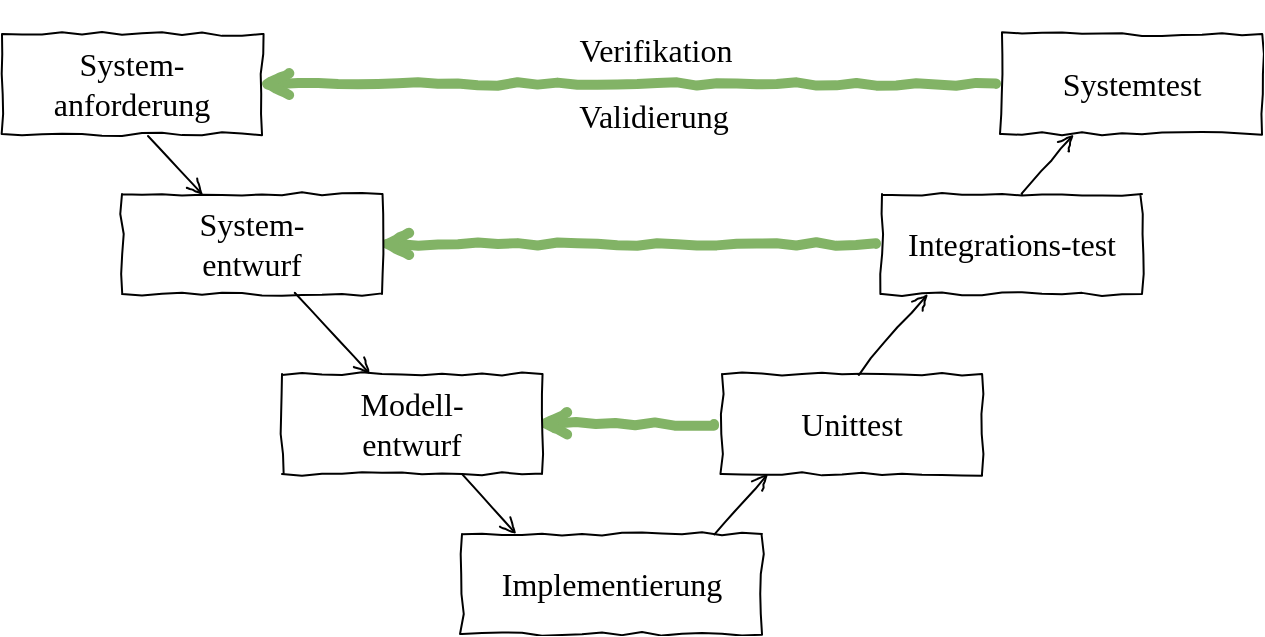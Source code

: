 <mxfile version="20.2.3" type="device"><diagram id="cjGIW30A8Q24WdzxtEmB" name="Seite-1"><mxGraphModel dx="1221" dy="766" grid="1" gridSize="10" guides="1" tooltips="1" connect="1" arrows="1" fold="1" page="1" pageScale="1" pageWidth="827" pageHeight="1169" math="0" shadow="0"><root><mxCell id="0"/><mxCell id="1" parent="0"/><mxCell id="36g0opAGQo4qvJ_gPdiu-25" value="" style="endArrow=open;html=1;rounded=0;fontFamily=Comic Sans MS;comic=1;endFill=0;fontSize=16;fillColor=#d5e8d4;strokeColor=#82b366;strokeWidth=5;exitX=0;exitY=0.5;exitDx=0;exitDy=0;" edge="1" parent="1"><mxGeometry width="50" height="50" relative="1" as="geometry"><mxPoint x="456" y="315" as="sourcePoint"/><mxPoint x="366.0" y="314.66" as="targetPoint"/></mxGeometry></mxCell><mxCell id="36g0opAGQo4qvJ_gPdiu-24" value="" style="endArrow=open;html=1;rounded=0;fontFamily=Comic Sans MS;comic=1;endFill=0;fontSize=16;fillColor=#d5e8d4;strokeColor=#82b366;strokeWidth=5;" edge="1" parent="1"><mxGeometry width="50" height="50" relative="1" as="geometry"><mxPoint x="537" y="225" as="sourcePoint"/><mxPoint x="287" y="225" as="targetPoint"/></mxGeometry></mxCell><mxCell id="36g0opAGQo4qvJ_gPdiu-19" value="" style="endArrow=open;html=1;rounded=0;fontFamily=Comic Sans MS;comic=1;endFill=0;fontSize=16;entryX=1;entryY=0.5;entryDx=0;entryDy=0;fillColor=#d5e8d4;strokeColor=#82b366;strokeWidth=5;" edge="1" parent="1"><mxGeometry width="50" height="50" relative="1" as="geometry"><mxPoint x="597" y="145" as="sourcePoint"/><mxPoint x="227.0" y="145" as="targetPoint"/></mxGeometry></mxCell><mxCell id="36g0opAGQo4qvJ_gPdiu-2" value="&lt;font face=&quot;Comic Sans MS&quot; style=&quot;font-size: 16px;&quot;&gt;System-anforderung&lt;/font&gt;" style="rounded=0;whiteSpace=wrap;html=1;comic=1;fontSize=16;" vertex="1" parent="1"><mxGeometry x="100" y="120" width="130" height="50" as="geometry"/></mxCell><mxCell id="36g0opAGQo4qvJ_gPdiu-3" value="&lt;font face=&quot;Comic Sans MS&quot; style=&quot;font-size: 16px;&quot;&gt;System-&lt;br&gt;entwurf&lt;/font&gt;" style="rounded=0;whiteSpace=wrap;html=1;comic=1;fontSize=16;" vertex="1" parent="1"><mxGeometry x="160" y="200" width="130" height="50" as="geometry"/></mxCell><mxCell id="36g0opAGQo4qvJ_gPdiu-4" value="&lt;font face=&quot;Comic Sans MS&quot; style=&quot;font-size: 16px;&quot;&gt;Modell-&lt;br&gt;entwurf&lt;/font&gt;" style="rounded=0;whiteSpace=wrap;html=1;comic=1;fontSize=16;" vertex="1" parent="1"><mxGeometry x="240" y="290" width="130" height="50" as="geometry"/></mxCell><mxCell id="36g0opAGQo4qvJ_gPdiu-5" value="&lt;font face=&quot;Comic Sans MS&quot; style=&quot;font-size: 16px;&quot;&gt;Implementierung&lt;/font&gt;" style="rounded=0;whiteSpace=wrap;html=1;comic=1;fontSize=16;" vertex="1" parent="1"><mxGeometry x="330" y="370" width="150" height="50" as="geometry"/></mxCell><mxCell id="36g0opAGQo4qvJ_gPdiu-6" value="&lt;font face=&quot;Comic Sans MS&quot; style=&quot;font-size: 16px;&quot;&gt;Unittest&lt;/font&gt;" style="rounded=0;whiteSpace=wrap;html=1;comic=1;fontSize=16;" vertex="1" parent="1"><mxGeometry x="460" y="290" width="130" height="50" as="geometry"/></mxCell><mxCell id="36g0opAGQo4qvJ_gPdiu-7" value="&lt;font face=&quot;Comic Sans MS&quot; style=&quot;font-size: 16px;&quot;&gt;Integrations-test&lt;/font&gt;" style="rounded=0;whiteSpace=wrap;html=1;comic=1;fontSize=16;" vertex="1" parent="1"><mxGeometry x="540" y="200" width="130" height="50" as="geometry"/></mxCell><mxCell id="36g0opAGQo4qvJ_gPdiu-8" value="&lt;font face=&quot;Comic Sans MS&quot; style=&quot;font-size: 16px;&quot;&gt;Systemtest&lt;/font&gt;" style="rounded=0;whiteSpace=wrap;html=1;comic=1;fontSize=16;" vertex="1" parent="1"><mxGeometry x="600" y="120" width="130" height="50" as="geometry"/></mxCell><mxCell id="36g0opAGQo4qvJ_gPdiu-9" value="" style="endArrow=open;html=1;rounded=0;fontFamily=Comic Sans MS;comic=1;endFill=0;entryX=0.312;entryY=0.011;entryDx=0;entryDy=0;fontSize=16;entryPerimeter=0;" edge="1" parent="1" target="36g0opAGQo4qvJ_gPdiu-3"><mxGeometry width="50" height="50" relative="1" as="geometry"><mxPoint x="173" y="171" as="sourcePoint"/><mxPoint x="230" y="200" as="targetPoint"/></mxGeometry></mxCell><mxCell id="36g0opAGQo4qvJ_gPdiu-14" value="" style="endArrow=open;html=1;rounded=0;fontFamily=Comic Sans MS;comic=1;endFill=0;fontSize=16;" edge="1" parent="1"><mxGeometry width="50" height="50" relative="1" as="geometry"><mxPoint x="247" y="250" as="sourcePoint"/><mxPoint x="284" y="290" as="targetPoint"/></mxGeometry></mxCell><mxCell id="36g0opAGQo4qvJ_gPdiu-15" value="" style="endArrow=open;html=1;rounded=0;fontFamily=Comic Sans MS;comic=1;endFill=0;fontSize=16;" edge="1" parent="1"><mxGeometry width="50" height="50" relative="1" as="geometry"><mxPoint x="330" y="340" as="sourcePoint"/><mxPoint x="357" y="370" as="targetPoint"/></mxGeometry></mxCell><mxCell id="36g0opAGQo4qvJ_gPdiu-16" value="" style="endArrow=open;html=1;rounded=0;fontFamily=Comic Sans MS;comic=1;endFill=0;fontSize=16;" edge="1" parent="1"><mxGeometry width="50" height="50" relative="1" as="geometry"><mxPoint x="456" y="370" as="sourcePoint"/><mxPoint x="483" y="340" as="targetPoint"/></mxGeometry></mxCell><mxCell id="36g0opAGQo4qvJ_gPdiu-17" value="" style="endArrow=open;html=1;rounded=0;fontFamily=Comic Sans MS;comic=1;endFill=0;fontSize=16;exitX=0.5;exitY=0;exitDx=0;exitDy=0;" edge="1" parent="1"><mxGeometry width="50" height="50" relative="1" as="geometry"><mxPoint x="528" y="290" as="sourcePoint"/><mxPoint x="563" y="250" as="targetPoint"/></mxGeometry></mxCell><mxCell id="36g0opAGQo4qvJ_gPdiu-18" value="" style="endArrow=open;html=1;rounded=0;fontFamily=Comic Sans MS;comic=1;endFill=0;fontSize=16;exitX=0.5;exitY=0;exitDx=0;exitDy=0;entryX=0.276;entryY=1.004;entryDx=0;entryDy=0;entryPerimeter=0;" edge="1" parent="1" target="36g0opAGQo4qvJ_gPdiu-8"><mxGeometry width="50" height="50" relative="1" as="geometry"><mxPoint x="610" y="200" as="sourcePoint"/><mxPoint x="645" y="160" as="targetPoint"/></mxGeometry></mxCell><mxCell id="36g0opAGQo4qvJ_gPdiu-20" value="Verifikation" style="rounded=0;whiteSpace=wrap;html=1;comic=1;fontFamily=Comic Sans MS;fontSize=16;fillColor=none;strokeColor=none;" vertex="1" parent="1"><mxGeometry x="366.5" y="103" width="120" height="50" as="geometry"/></mxCell><mxCell id="36g0opAGQo4qvJ_gPdiu-23" value="Validierung" style="rounded=0;whiteSpace=wrap;html=1;comic=1;fontFamily=Comic Sans MS;fontSize=16;fillColor=none;strokeColor=none;" vertex="1" parent="1"><mxGeometry x="365.5" y="136" width="120" height="50" as="geometry"/></mxCell></root></mxGraphModel></diagram></mxfile>